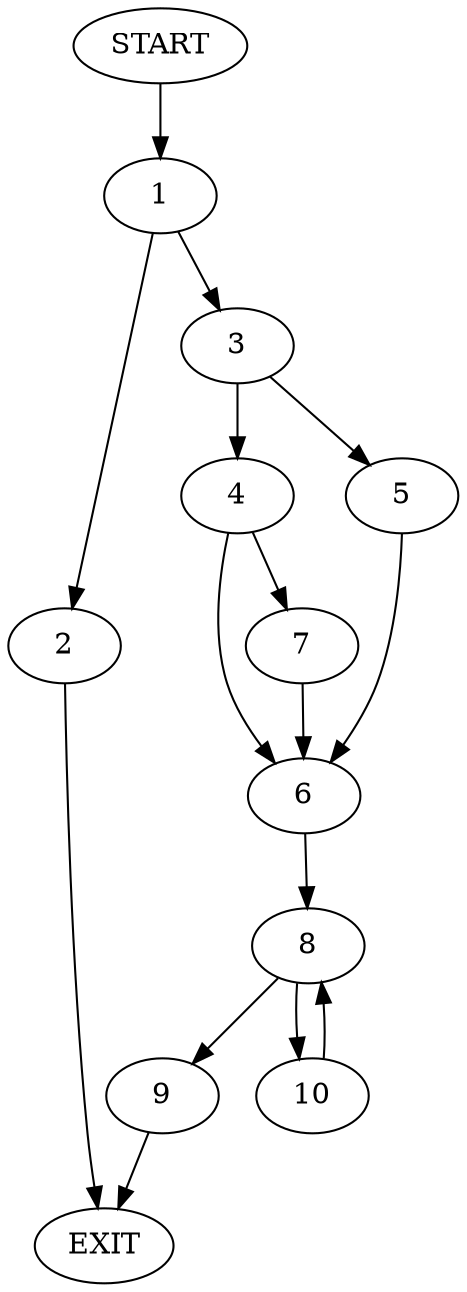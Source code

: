 digraph {
0 [label="START"]
11 [label="EXIT"]
0 -> 1
1 -> 2
1 -> 3
3 -> 4
3 -> 5
2 -> 11
5 -> 6
4 -> 7
4 -> 6
6 -> 8
7 -> 6
8 -> 9
8 -> 10
9 -> 11
10 -> 8
}
